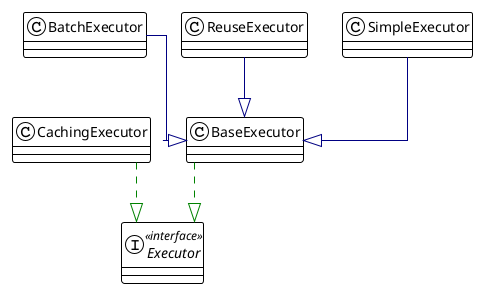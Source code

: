 @startuml

!theme plain
top to bottom direction
skinparam linetype ortho

class BaseExecutor
class BatchExecutor
class CachingExecutor
interface Executor << interface >>
class ReuseExecutor
class SimpleExecutor

BaseExecutor     -[#008200,dashed]-^  Executor        
BatchExecutor    -[#000082,plain]-^  BaseExecutor    
CachingExecutor  -[#008200,dashed]-^  Executor        
ReuseExecutor    -[#000082,plain]-^  BaseExecutor    
SimpleExecutor   -[#000082,plain]-^  BaseExecutor    
@enduml

